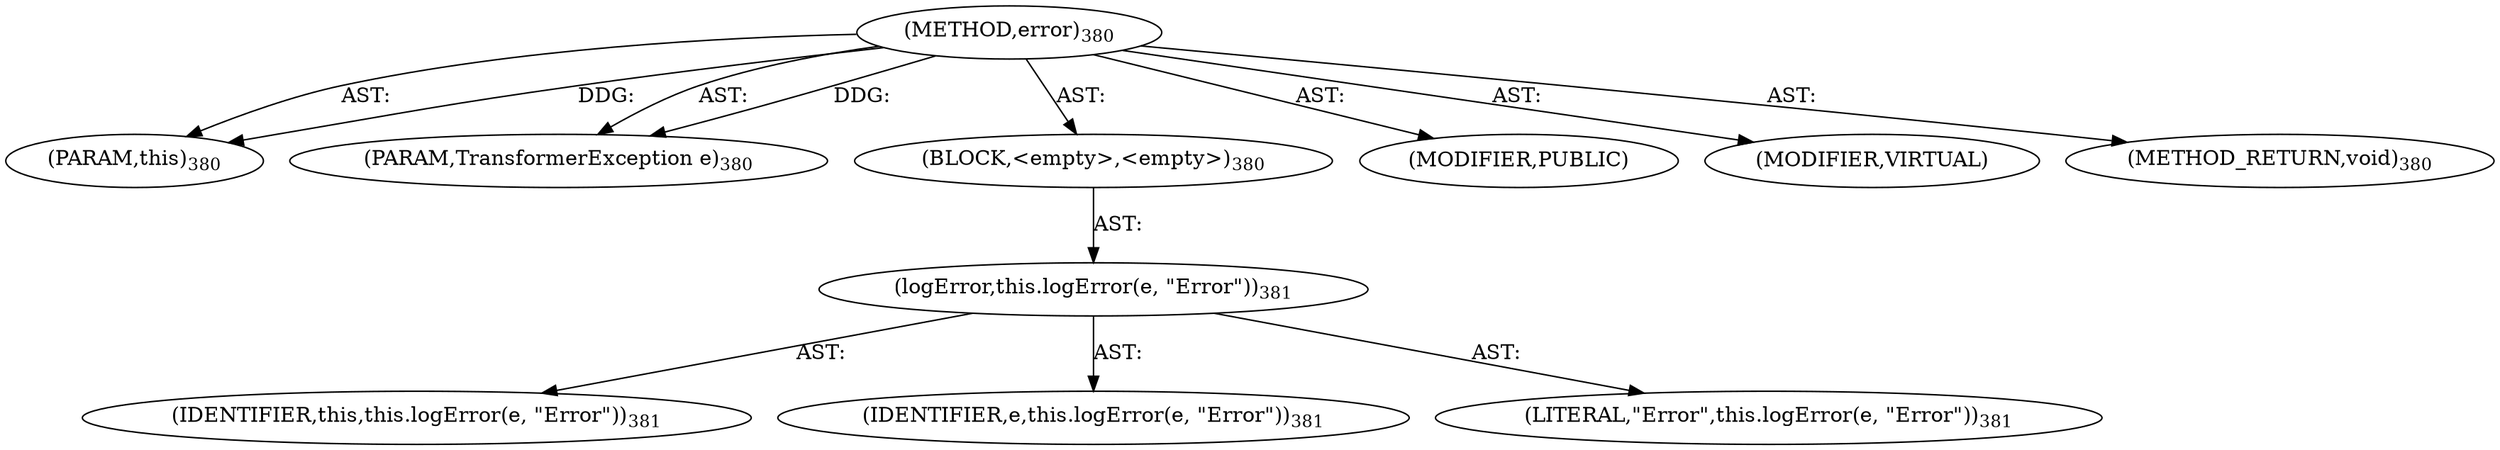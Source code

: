 digraph "error" {  
"111669149710" [label = <(METHOD,error)<SUB>380</SUB>> ]
"115964116998" [label = <(PARAM,this)<SUB>380</SUB>> ]
"115964117025" [label = <(PARAM,TransformerException e)<SUB>380</SUB>> ]
"25769803825" [label = <(BLOCK,&lt;empty&gt;,&lt;empty&gt;)<SUB>380</SUB>> ]
"30064771288" [label = <(logError,this.logError(e, &quot;Error&quot;))<SUB>381</SUB>> ]
"68719476747" [label = <(IDENTIFIER,this,this.logError(e, &quot;Error&quot;))<SUB>381</SUB>> ]
"68719476922" [label = <(IDENTIFIER,e,this.logError(e, &quot;Error&quot;))<SUB>381</SUB>> ]
"90194313247" [label = <(LITERAL,&quot;Error&quot;,this.logError(e, &quot;Error&quot;))<SUB>381</SUB>> ]
"133143986216" [label = <(MODIFIER,PUBLIC)> ]
"133143986217" [label = <(MODIFIER,VIRTUAL)> ]
"128849018894" [label = <(METHOD_RETURN,void)<SUB>380</SUB>> ]
  "111669149710" -> "115964116998"  [ label = "AST: "] 
  "111669149710" -> "115964117025"  [ label = "AST: "] 
  "111669149710" -> "25769803825"  [ label = "AST: "] 
  "111669149710" -> "133143986216"  [ label = "AST: "] 
  "111669149710" -> "133143986217"  [ label = "AST: "] 
  "111669149710" -> "128849018894"  [ label = "AST: "] 
  "25769803825" -> "30064771288"  [ label = "AST: "] 
  "30064771288" -> "68719476747"  [ label = "AST: "] 
  "30064771288" -> "68719476922"  [ label = "AST: "] 
  "30064771288" -> "90194313247"  [ label = "AST: "] 
  "111669149710" -> "115964116998"  [ label = "DDG: "] 
  "111669149710" -> "115964117025"  [ label = "DDG: "] 
}
